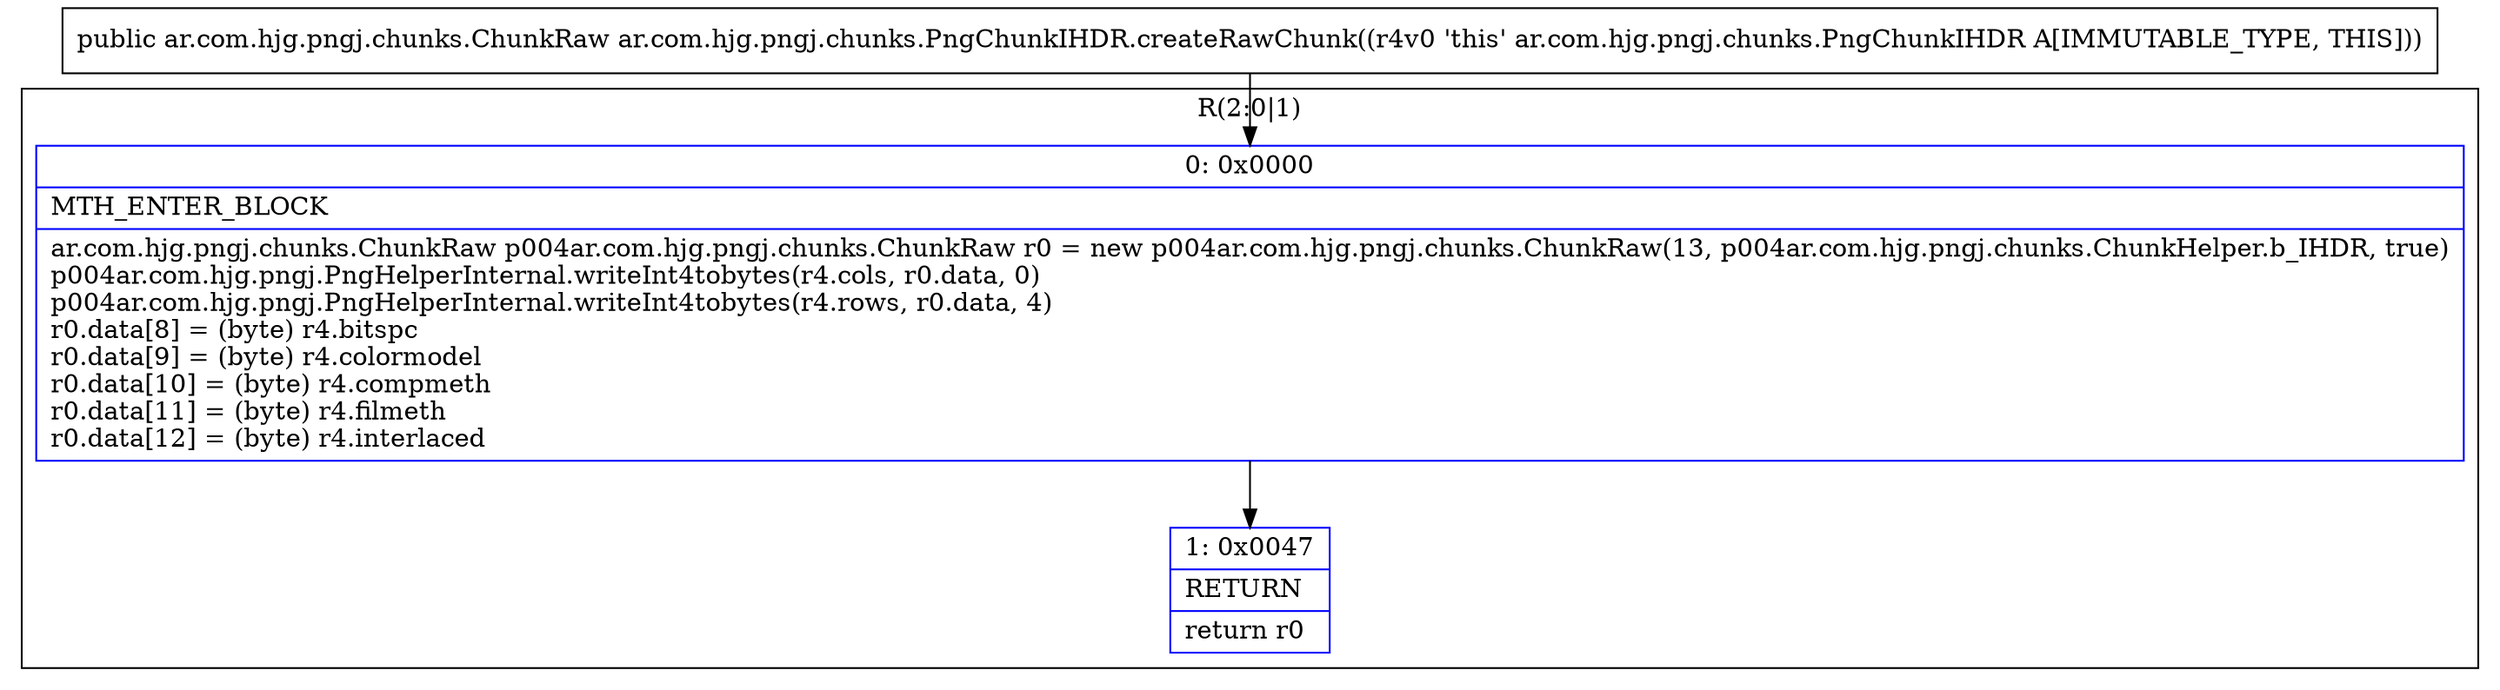 digraph "CFG forar.com.hjg.pngj.chunks.PngChunkIHDR.createRawChunk()Lar\/com\/hjg\/pngj\/chunks\/ChunkRaw;" {
subgraph cluster_Region_294246812 {
label = "R(2:0|1)";
node [shape=record,color=blue];
Node_0 [shape=record,label="{0\:\ 0x0000|MTH_ENTER_BLOCK\l|ar.com.hjg.pngj.chunks.ChunkRaw p004ar.com.hjg.pngj.chunks.ChunkRaw r0 = new p004ar.com.hjg.pngj.chunks.ChunkRaw(13, p004ar.com.hjg.pngj.chunks.ChunkHelper.b_IHDR, true)\lp004ar.com.hjg.pngj.PngHelperInternal.writeInt4tobytes(r4.cols, r0.data, 0)\lp004ar.com.hjg.pngj.PngHelperInternal.writeInt4tobytes(r4.rows, r0.data, 4)\lr0.data[8] = (byte) r4.bitspc\lr0.data[9] = (byte) r4.colormodel\lr0.data[10] = (byte) r4.compmeth\lr0.data[11] = (byte) r4.filmeth\lr0.data[12] = (byte) r4.interlaced\l}"];
Node_1 [shape=record,label="{1\:\ 0x0047|RETURN\l|return r0\l}"];
}
MethodNode[shape=record,label="{public ar.com.hjg.pngj.chunks.ChunkRaw ar.com.hjg.pngj.chunks.PngChunkIHDR.createRawChunk((r4v0 'this' ar.com.hjg.pngj.chunks.PngChunkIHDR A[IMMUTABLE_TYPE, THIS])) }"];
MethodNode -> Node_0;
Node_0 -> Node_1;
}

